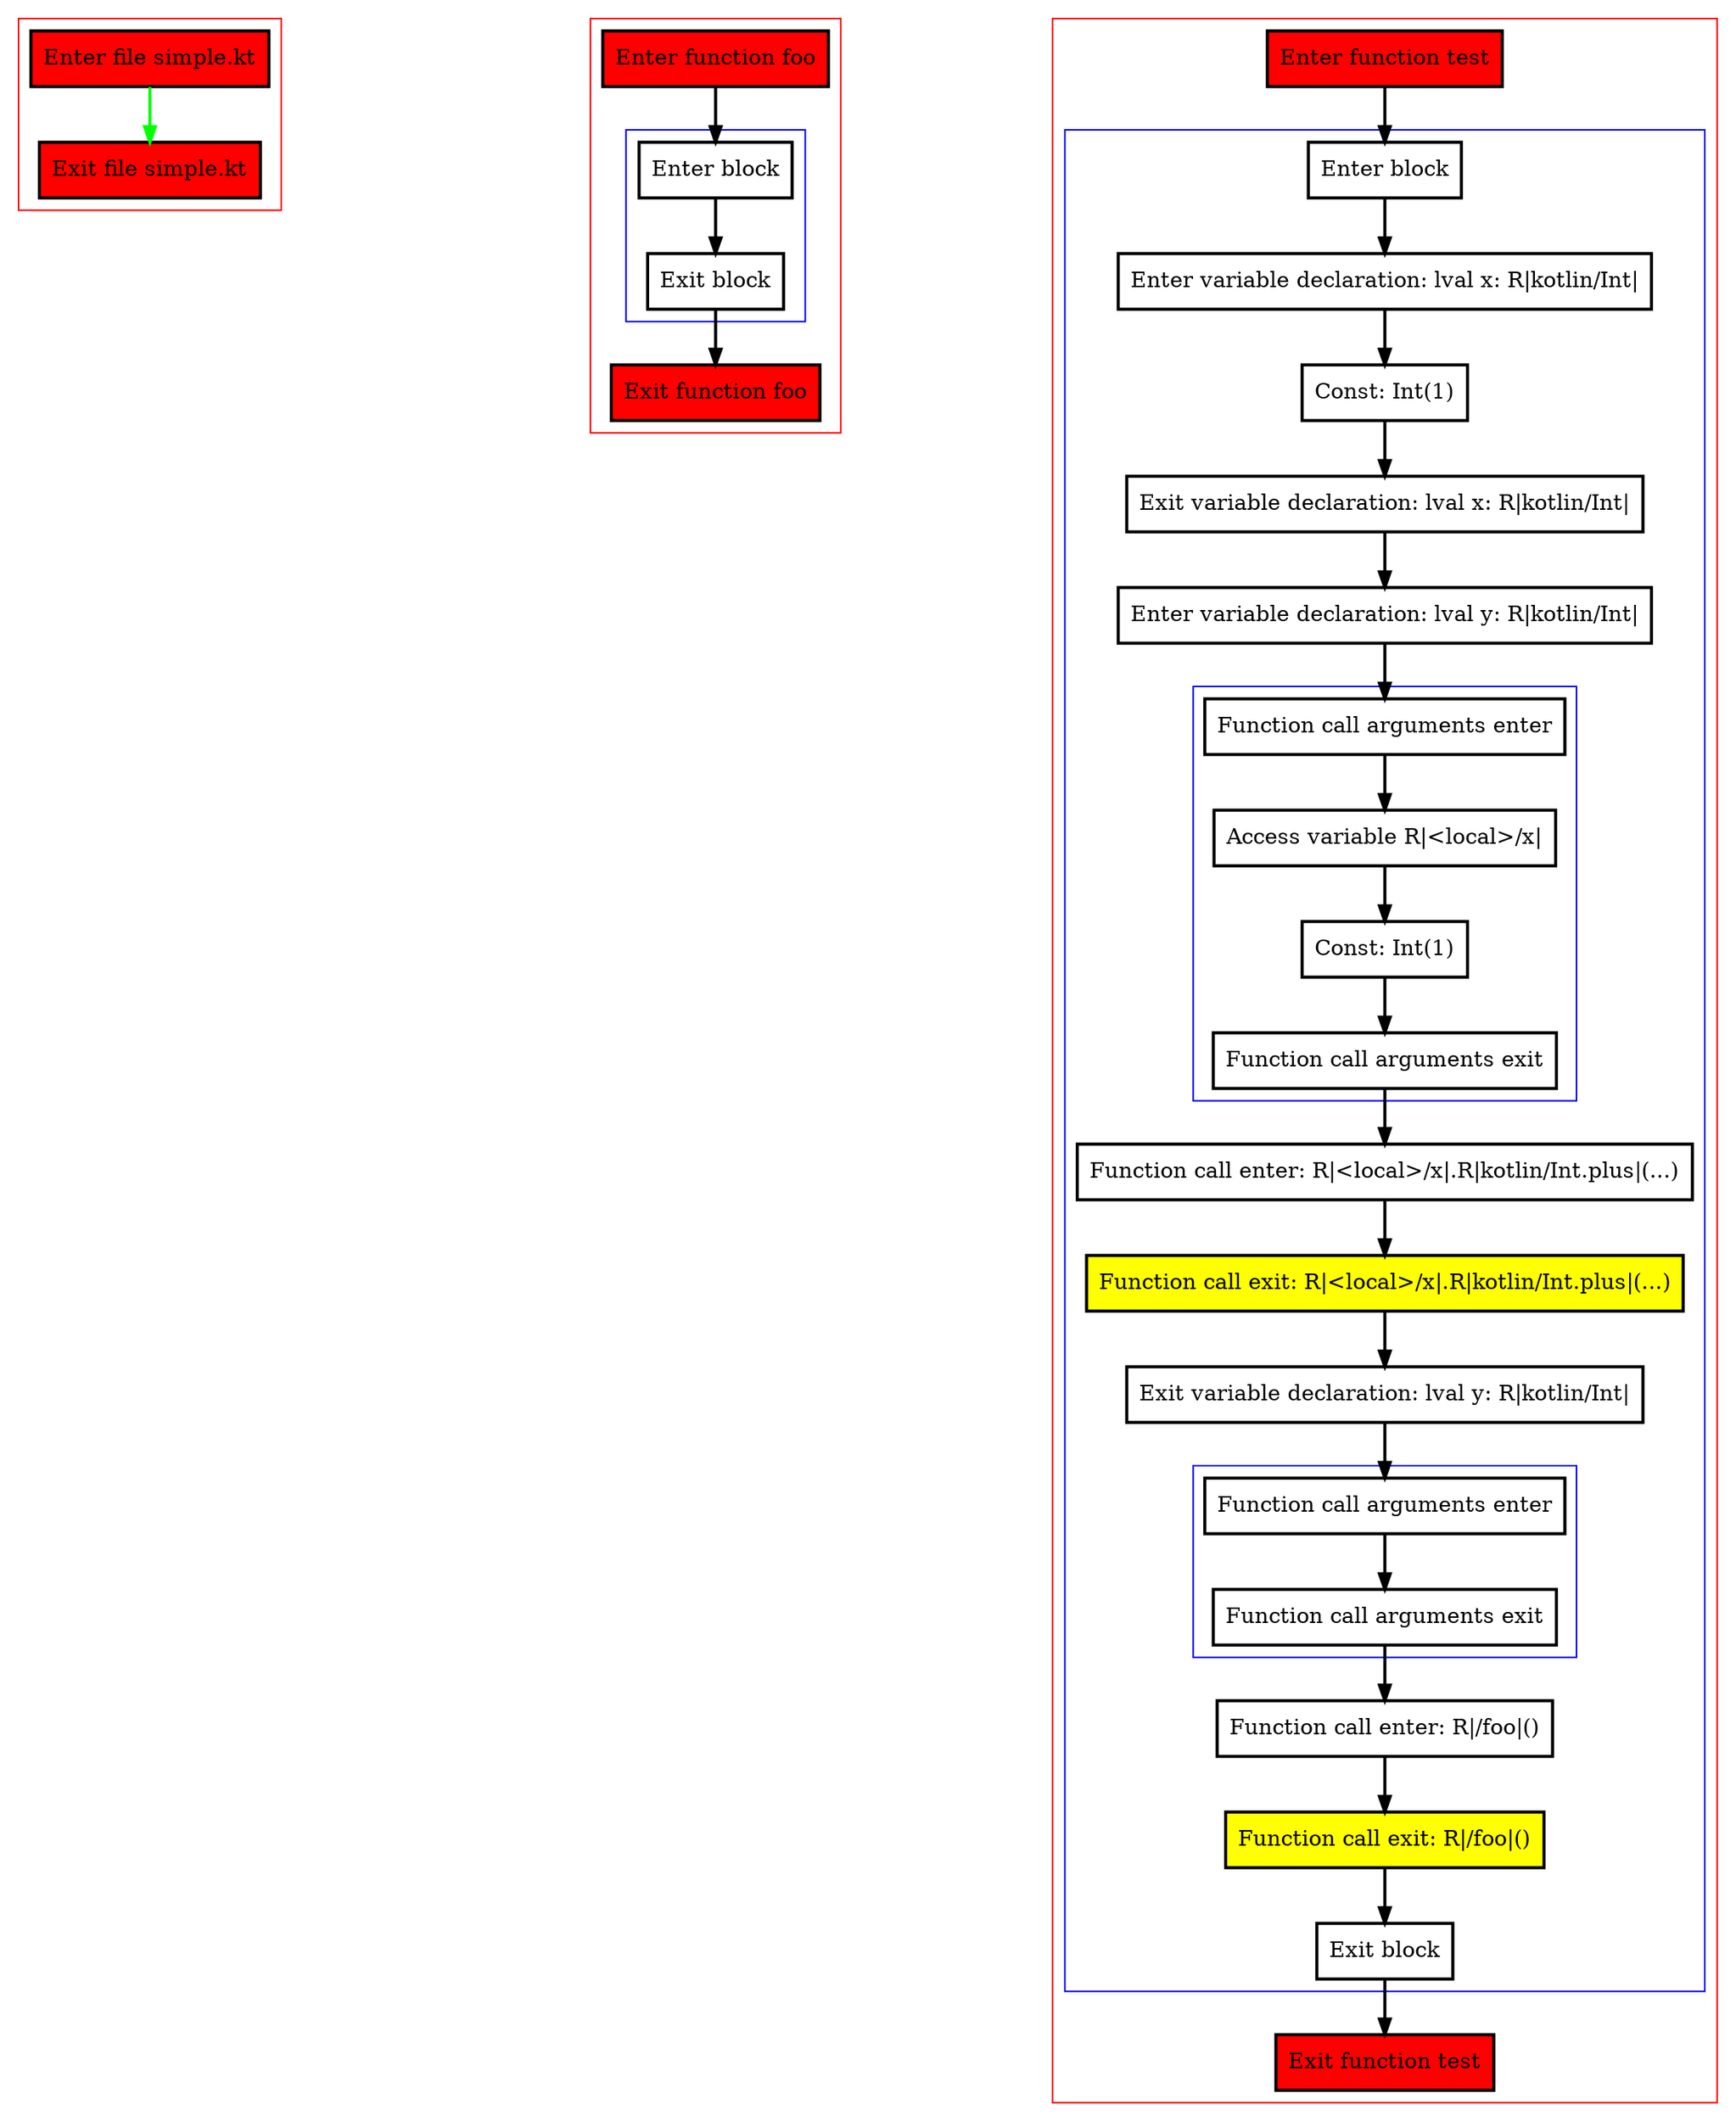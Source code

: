 digraph simple_kt {
    graph [nodesep=3]
    node [shape=box penwidth=2]
    edge [penwidth=2]

    subgraph cluster_0 {
        color=red
        0 [label="Enter file simple.kt" style="filled" fillcolor=red];
        1 [label="Exit file simple.kt" style="filled" fillcolor=red];
    }
    0 -> {1} [color=green];

    subgraph cluster_1 {
        color=red
        2 [label="Enter function foo" style="filled" fillcolor=red];
        subgraph cluster_2 {
            color=blue
            3 [label="Enter block"];
            4 [label="Exit block"];
        }
        5 [label="Exit function foo" style="filled" fillcolor=red];
    }
    2 -> {3};
    3 -> {4};
    4 -> {5};

    subgraph cluster_3 {
        color=red
        6 [label="Enter function test" style="filled" fillcolor=red];
        subgraph cluster_4 {
            color=blue
            7 [label="Enter block"];
            8 [label="Enter variable declaration: lval x: R|kotlin/Int|"];
            9 [label="Const: Int(1)"];
            10 [label="Exit variable declaration: lval x: R|kotlin/Int|"];
            11 [label="Enter variable declaration: lval y: R|kotlin/Int|"];
            subgraph cluster_5 {
                color=blue
                12 [label="Function call arguments enter"];
                13 [label="Access variable R|<local>/x|"];
                14 [label="Const: Int(1)"];
                15 [label="Function call arguments exit"];
            }
            16 [label="Function call enter: R|<local>/x|.R|kotlin/Int.plus|(...)"];
            17 [label="Function call exit: R|<local>/x|.R|kotlin/Int.plus|(...)" style="filled" fillcolor=yellow];
            18 [label="Exit variable declaration: lval y: R|kotlin/Int|"];
            subgraph cluster_6 {
                color=blue
                19 [label="Function call arguments enter"];
                20 [label="Function call arguments exit"];
            }
            21 [label="Function call enter: R|/foo|()"];
            22 [label="Function call exit: R|/foo|()" style="filled" fillcolor=yellow];
            23 [label="Exit block"];
        }
        24 [label="Exit function test" style="filled" fillcolor=red];
    }
    6 -> {7};
    7 -> {8};
    8 -> {9};
    9 -> {10};
    10 -> {11};
    11 -> {12};
    12 -> {13};
    13 -> {14};
    14 -> {15};
    15 -> {16};
    16 -> {17};
    17 -> {18};
    18 -> {19};
    19 -> {20};
    20 -> {21};
    21 -> {22};
    22 -> {23};
    23 -> {24};

}
